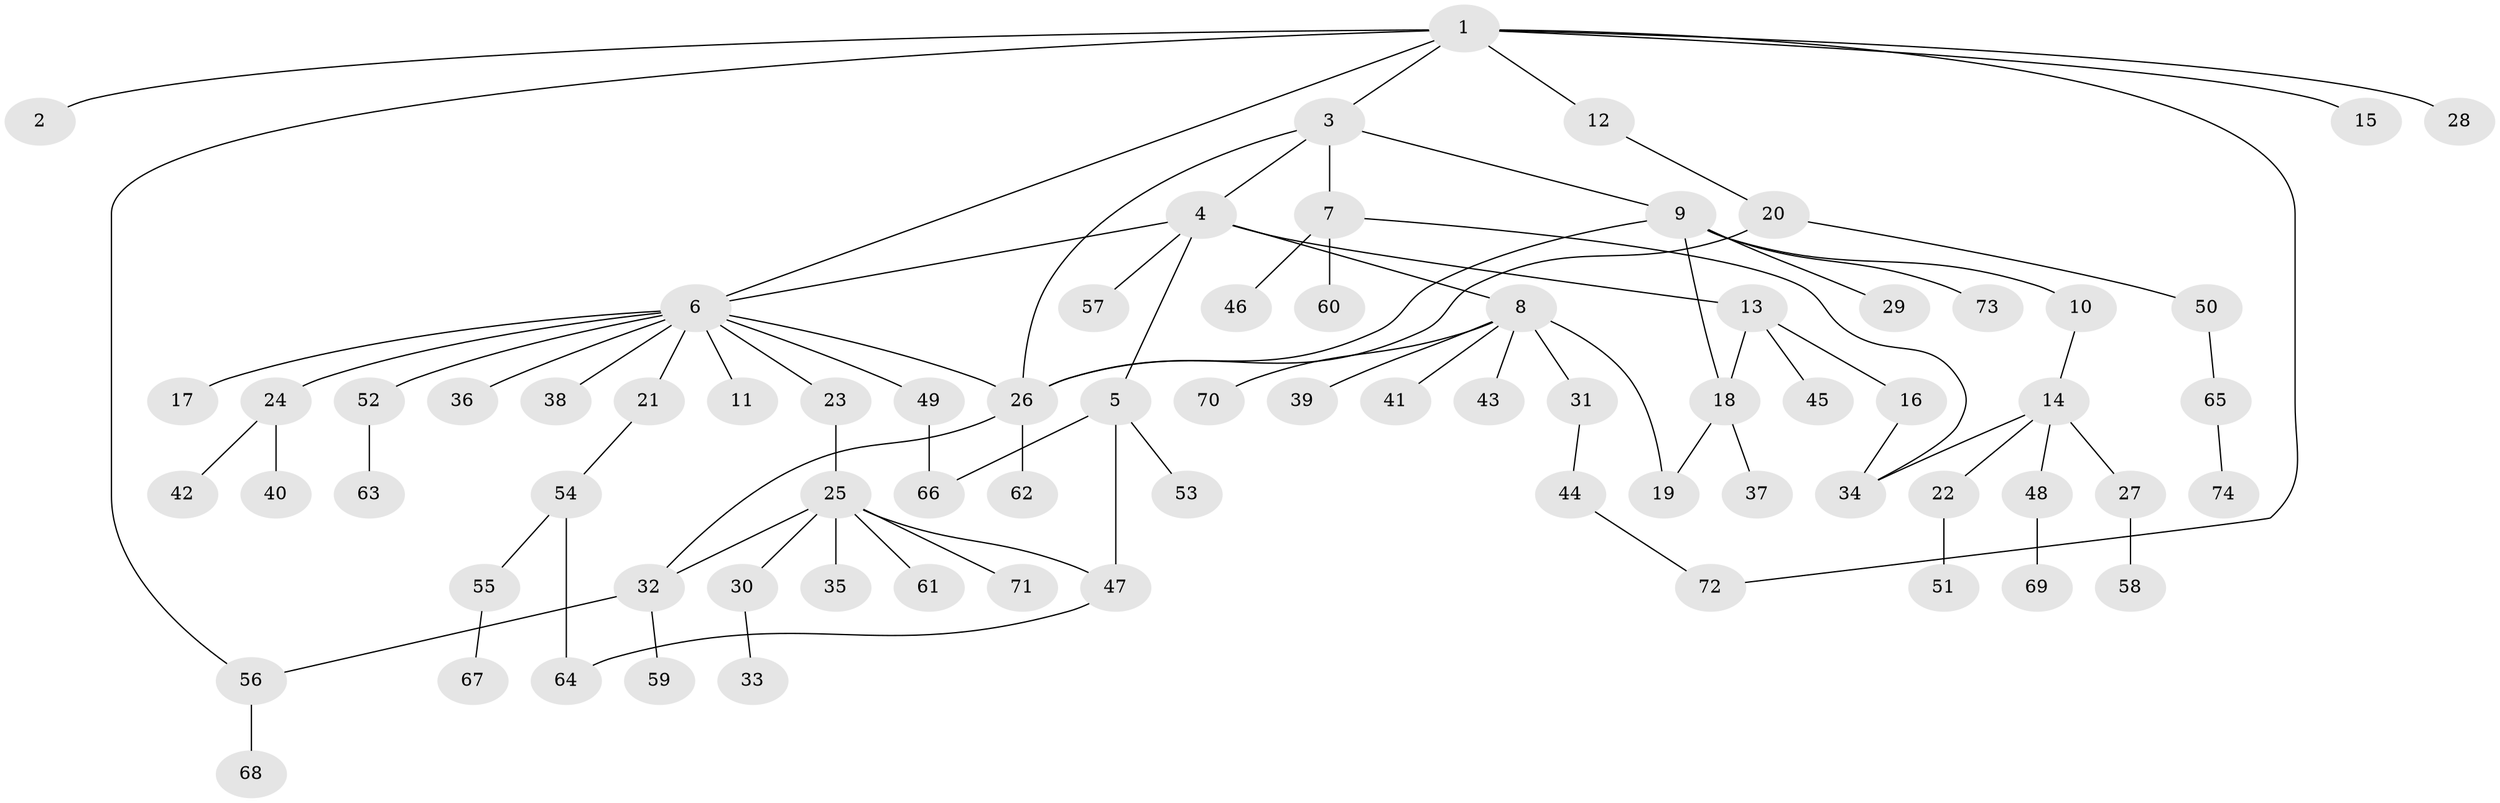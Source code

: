 // Generated by graph-tools (version 1.1) at 2025/11/02/27/25 16:11:13]
// undirected, 74 vertices, 87 edges
graph export_dot {
graph [start="1"]
  node [color=gray90,style=filled];
  1;
  2;
  3;
  4;
  5;
  6;
  7;
  8;
  9;
  10;
  11;
  12;
  13;
  14;
  15;
  16;
  17;
  18;
  19;
  20;
  21;
  22;
  23;
  24;
  25;
  26;
  27;
  28;
  29;
  30;
  31;
  32;
  33;
  34;
  35;
  36;
  37;
  38;
  39;
  40;
  41;
  42;
  43;
  44;
  45;
  46;
  47;
  48;
  49;
  50;
  51;
  52;
  53;
  54;
  55;
  56;
  57;
  58;
  59;
  60;
  61;
  62;
  63;
  64;
  65;
  66;
  67;
  68;
  69;
  70;
  71;
  72;
  73;
  74;
  1 -- 2;
  1 -- 3;
  1 -- 6;
  1 -- 12;
  1 -- 15;
  1 -- 28;
  1 -- 56;
  1 -- 72;
  3 -- 4;
  3 -- 7;
  3 -- 9;
  3 -- 26;
  4 -- 5;
  4 -- 6;
  4 -- 8;
  4 -- 13;
  4 -- 57;
  5 -- 47;
  5 -- 53;
  5 -- 66;
  6 -- 11;
  6 -- 17;
  6 -- 21;
  6 -- 23;
  6 -- 24;
  6 -- 26;
  6 -- 36;
  6 -- 38;
  6 -- 49;
  6 -- 52;
  7 -- 34;
  7 -- 46;
  7 -- 60;
  8 -- 19;
  8 -- 31;
  8 -- 39;
  8 -- 41;
  8 -- 43;
  8 -- 70;
  9 -- 10;
  9 -- 18;
  9 -- 26;
  9 -- 29;
  9 -- 73;
  10 -- 14;
  12 -- 20;
  13 -- 16;
  13 -- 18;
  13 -- 45;
  14 -- 22;
  14 -- 27;
  14 -- 34;
  14 -- 48;
  16 -- 34;
  18 -- 19;
  18 -- 37;
  20 -- 26;
  20 -- 50;
  21 -- 54;
  22 -- 51;
  23 -- 25;
  24 -- 40;
  24 -- 42;
  25 -- 30;
  25 -- 32;
  25 -- 35;
  25 -- 47;
  25 -- 61;
  25 -- 71;
  26 -- 32;
  26 -- 62;
  27 -- 58;
  30 -- 33;
  31 -- 44;
  32 -- 56;
  32 -- 59;
  44 -- 72;
  47 -- 64;
  48 -- 69;
  49 -- 66;
  50 -- 65;
  52 -- 63;
  54 -- 55;
  54 -- 64;
  55 -- 67;
  56 -- 68;
  65 -- 74;
}
